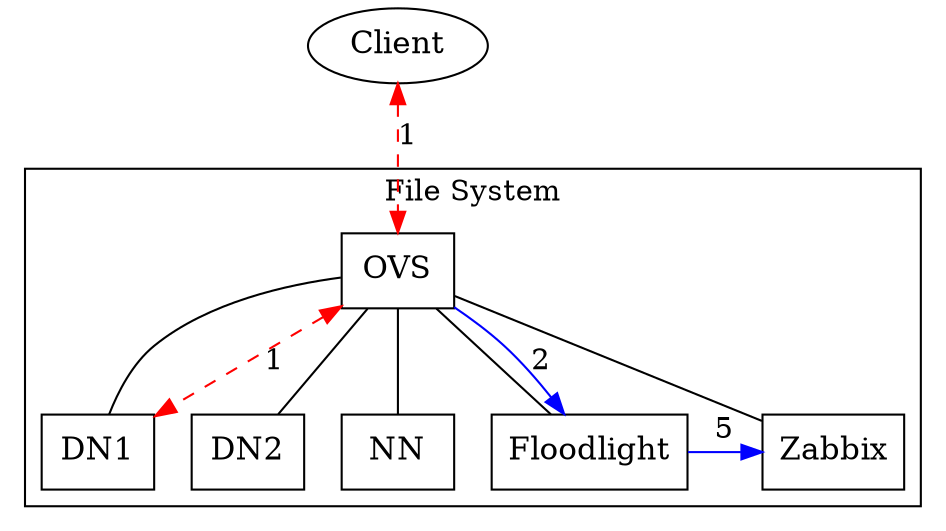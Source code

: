 digraph{

    subgraph cluster_0 {
        node[fontsize=15, shape = box];
          {rank = same; Zabbix; DN1; DN2; NN; Floodlight}
        edge [dir=none]
        OVS;
        Zabbix;
        DN1;
        DN2;
        NN;
        Floodlight;
        OVS -> Zabbix;
        OVS -> DN1
        OVS -> DN2
        OVS -> NN
        OVS -> Floodlight
        label = "File System"
    }

     subgraph connection1 {
        node[fontsize=15];
        Client;
        edge [color=blue]
        
        OVS -> Floodlight [label= "2"]
        Floodlight -> Zabbix[label = "5"]
    }

     subgraph connection2 {
        edge [style=dashed, dir = both, color=red]
        Client -> OVS  [label= "1"]
        OVS -> DN1 [label = "1"]
        
    }
   

}